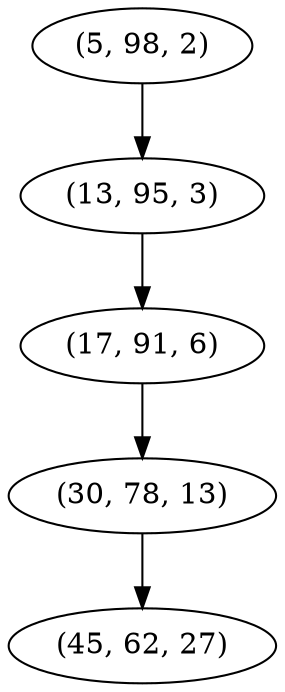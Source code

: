 digraph tree {
    "(5, 98, 2)";
    "(13, 95, 3)";
    "(17, 91, 6)";
    "(30, 78, 13)";
    "(45, 62, 27)";
    "(5, 98, 2)" -> "(13, 95, 3)";
    "(13, 95, 3)" -> "(17, 91, 6)";
    "(17, 91, 6)" -> "(30, 78, 13)";
    "(30, 78, 13)" -> "(45, 62, 27)";
}
